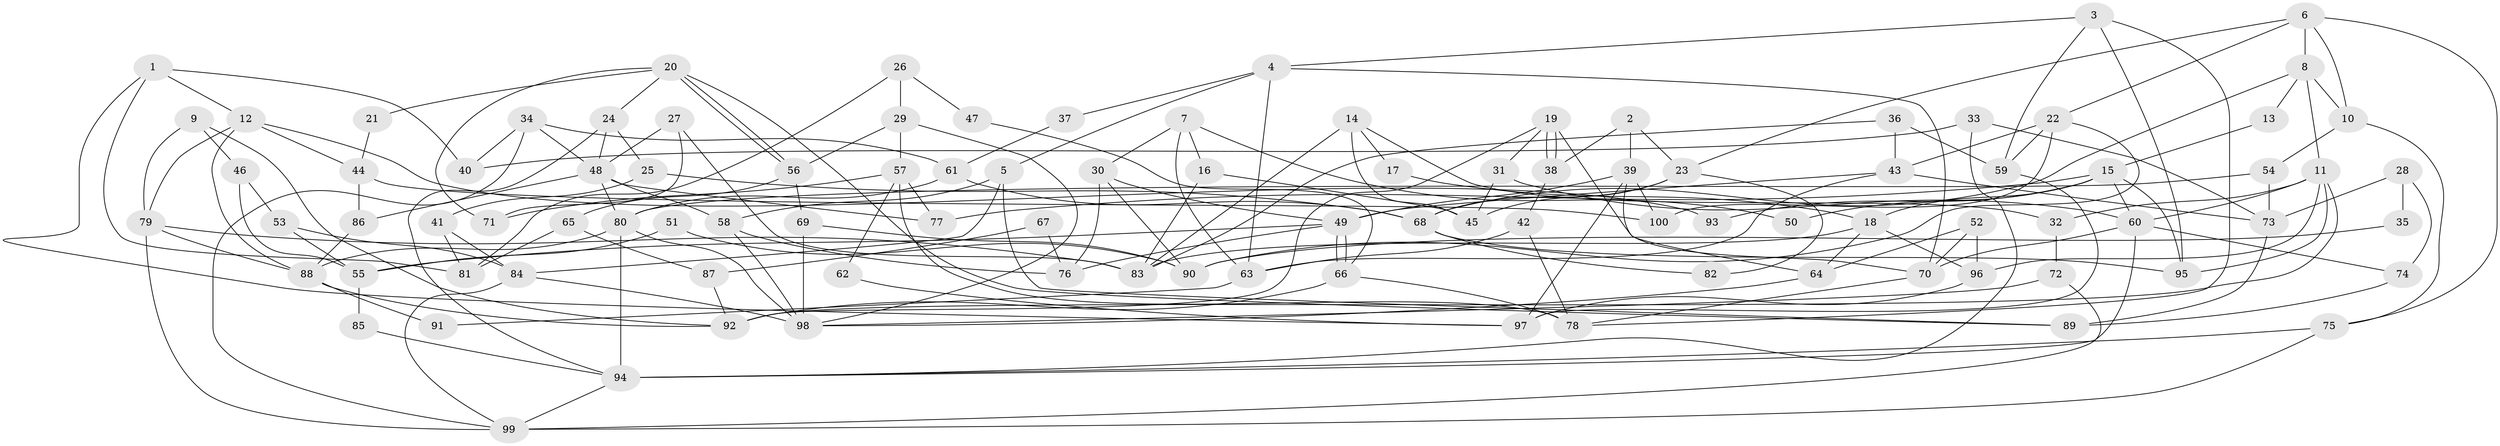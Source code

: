 // Generated by graph-tools (version 1.1) at 2025/38/02/21/25 10:38:59]
// undirected, 100 vertices, 200 edges
graph export_dot {
graph [start="1"]
  node [color=gray90,style=filled];
  1;
  2;
  3;
  4;
  5;
  6;
  7;
  8;
  9;
  10;
  11;
  12;
  13;
  14;
  15;
  16;
  17;
  18;
  19;
  20;
  21;
  22;
  23;
  24;
  25;
  26;
  27;
  28;
  29;
  30;
  31;
  32;
  33;
  34;
  35;
  36;
  37;
  38;
  39;
  40;
  41;
  42;
  43;
  44;
  45;
  46;
  47;
  48;
  49;
  50;
  51;
  52;
  53;
  54;
  55;
  56;
  57;
  58;
  59;
  60;
  61;
  62;
  63;
  64;
  65;
  66;
  67;
  68;
  69;
  70;
  71;
  72;
  73;
  74;
  75;
  76;
  77;
  78;
  79;
  80;
  81;
  82;
  83;
  84;
  85;
  86;
  87;
  88;
  89;
  90;
  91;
  92;
  93;
  94;
  95;
  96;
  97;
  98;
  99;
  100;
  1 -- 40;
  1 -- 12;
  1 -- 81;
  1 -- 97;
  2 -- 39;
  2 -- 23;
  2 -- 38;
  3 -- 78;
  3 -- 59;
  3 -- 4;
  3 -- 95;
  4 -- 70;
  4 -- 5;
  4 -- 37;
  4 -- 63;
  5 -- 84;
  5 -- 58;
  5 -- 89;
  6 -- 10;
  6 -- 23;
  6 -- 8;
  6 -- 22;
  6 -- 75;
  7 -- 30;
  7 -- 63;
  7 -- 16;
  7 -- 50;
  8 -- 11;
  8 -- 10;
  8 -- 13;
  8 -- 68;
  9 -- 92;
  9 -- 79;
  9 -- 46;
  10 -- 75;
  10 -- 54;
  11 -- 60;
  11 -- 92;
  11 -- 32;
  11 -- 95;
  11 -- 96;
  12 -- 79;
  12 -- 88;
  12 -- 44;
  12 -- 93;
  13 -- 15;
  14 -- 83;
  14 -- 32;
  14 -- 17;
  14 -- 45;
  15 -- 95;
  15 -- 77;
  15 -- 18;
  15 -- 50;
  15 -- 60;
  15 -- 93;
  16 -- 45;
  16 -- 83;
  17 -- 18;
  18 -- 96;
  18 -- 64;
  18 -- 83;
  19 -- 38;
  19 -- 38;
  19 -- 92;
  19 -- 31;
  19 -- 70;
  20 -- 89;
  20 -- 56;
  20 -- 56;
  20 -- 21;
  20 -- 24;
  20 -- 71;
  21 -- 44;
  22 -- 59;
  22 -- 43;
  22 -- 90;
  22 -- 100;
  23 -- 68;
  23 -- 45;
  23 -- 82;
  24 -- 94;
  24 -- 25;
  24 -- 48;
  25 -- 68;
  25 -- 41;
  26 -- 81;
  26 -- 29;
  26 -- 47;
  27 -- 83;
  27 -- 48;
  27 -- 71;
  28 -- 74;
  28 -- 73;
  28 -- 35;
  29 -- 57;
  29 -- 98;
  29 -- 56;
  30 -- 49;
  30 -- 90;
  30 -- 76;
  31 -- 60;
  31 -- 45;
  32 -- 72;
  33 -- 94;
  33 -- 73;
  33 -- 40;
  34 -- 61;
  34 -- 99;
  34 -- 40;
  34 -- 48;
  35 -- 90;
  36 -- 83;
  36 -- 43;
  36 -- 59;
  37 -- 61;
  38 -- 42;
  39 -- 97;
  39 -- 49;
  39 -- 64;
  39 -- 100;
  41 -- 84;
  41 -- 81;
  42 -- 63;
  42 -- 78;
  43 -- 49;
  43 -- 63;
  43 -- 73;
  44 -- 100;
  44 -- 86;
  46 -- 53;
  46 -- 55;
  47 -- 66;
  48 -- 58;
  48 -- 77;
  48 -- 80;
  48 -- 86;
  49 -- 66;
  49 -- 66;
  49 -- 76;
  49 -- 55;
  51 -- 55;
  51 -- 90;
  52 -- 70;
  52 -- 64;
  52 -- 96;
  53 -- 84;
  53 -- 55;
  54 -- 80;
  54 -- 73;
  55 -- 85;
  56 -- 65;
  56 -- 69;
  57 -- 71;
  57 -- 78;
  57 -- 62;
  57 -- 77;
  58 -- 76;
  58 -- 98;
  59 -- 97;
  60 -- 94;
  60 -- 70;
  60 -- 74;
  61 -- 68;
  61 -- 80;
  62 -- 97;
  63 -- 91;
  64 -- 98;
  65 -- 81;
  65 -- 87;
  66 -- 78;
  66 -- 92;
  67 -- 87;
  67 -- 76;
  68 -- 95;
  68 -- 82;
  69 -- 98;
  69 -- 90;
  70 -- 78;
  72 -- 99;
  72 -- 98;
  73 -- 89;
  74 -- 89;
  75 -- 94;
  75 -- 99;
  79 -- 83;
  79 -- 88;
  79 -- 99;
  80 -- 98;
  80 -- 88;
  80 -- 94;
  84 -- 99;
  84 -- 98;
  85 -- 94;
  86 -- 88;
  87 -- 92;
  88 -- 91;
  88 -- 92;
  94 -- 99;
  96 -- 97;
}
